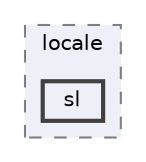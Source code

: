 digraph "C:/Users/LukeMabie/documents/Development/Password_Saver_Using_Django-master/venv/Lib/site-packages/django/conf/locale/sl"
{
 // LATEX_PDF_SIZE
  bgcolor="transparent";
  edge [fontname=Helvetica,fontsize=10,labelfontname=Helvetica,labelfontsize=10];
  node [fontname=Helvetica,fontsize=10,shape=box,height=0.2,width=0.4];
  compound=true
  subgraph clusterdir_6ae4708f427b9ff73e5313b131df1071 {
    graph [ bgcolor="#edf0f7", pencolor="grey50", label="locale", fontname=Helvetica,fontsize=10 style="filled,dashed", URL="dir_6ae4708f427b9ff73e5313b131df1071.html",tooltip=""]
  dir_211e03ca8baa305dbefe78f3ce9e2c08 [label="sl", fillcolor="#edf0f7", color="grey25", style="filled,bold", URL="dir_211e03ca8baa305dbefe78f3ce9e2c08.html",tooltip=""];
  }
}
